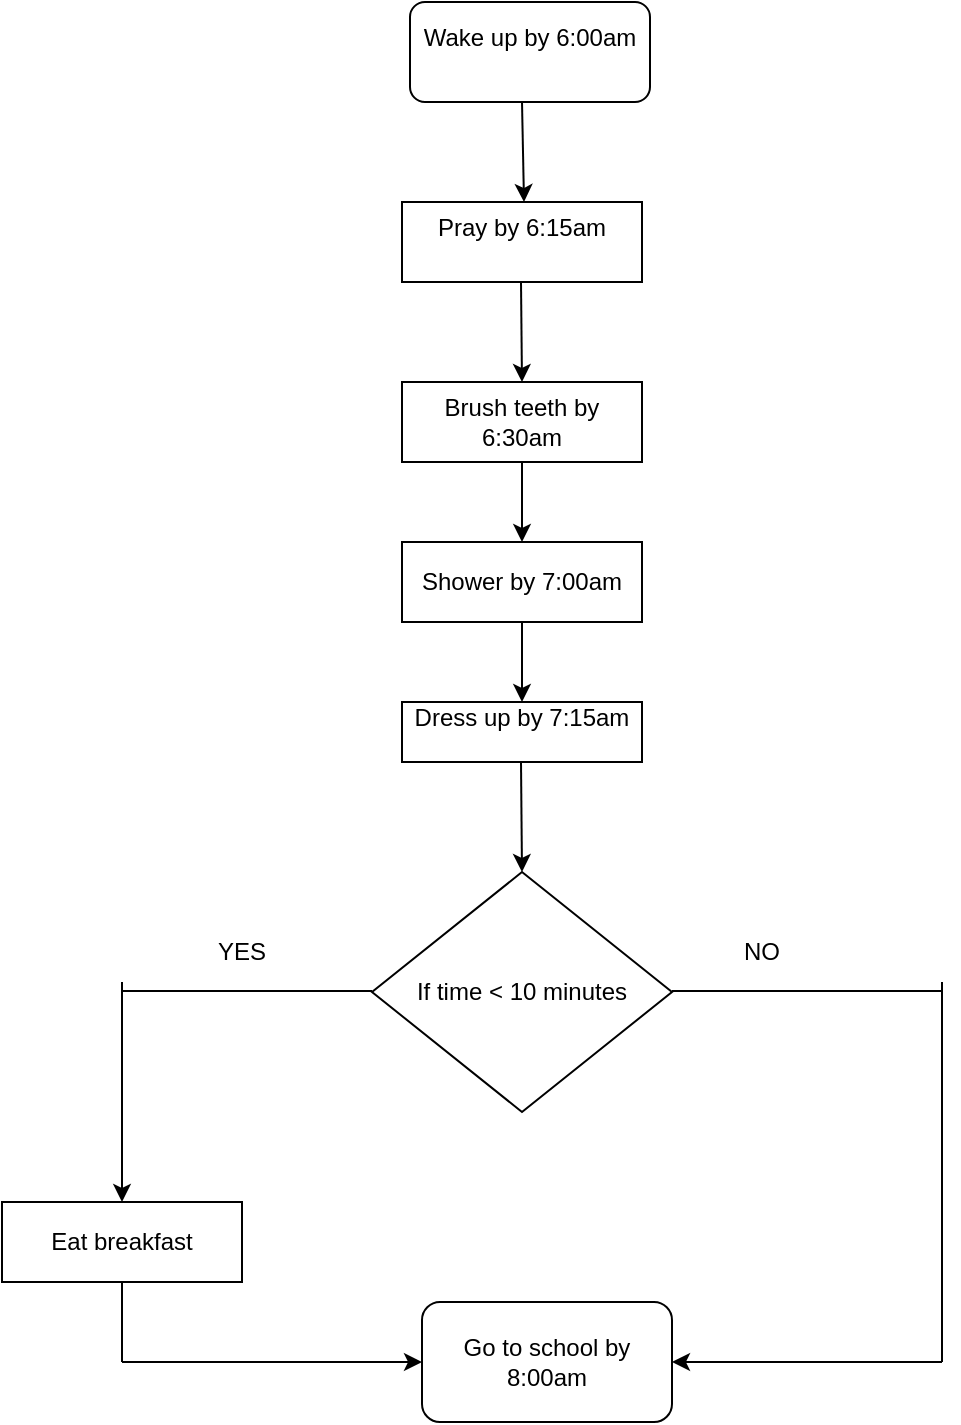 <mxfile version="24.2.1" type="device">
  <diagram name="Page-1" id="VbUhjEx8rblW9G_KD2AZ">
    <mxGraphModel dx="1034" dy="507" grid="1" gridSize="10" guides="1" tooltips="1" connect="1" arrows="1" fold="1" page="1" pageScale="1" pageWidth="827" pageHeight="1169" math="0" shadow="0">
      <root>
        <mxCell id="0" />
        <mxCell id="1" parent="0" />
        <mxCell id="03osAfNEXOYvgnm-0UF2-1" value="Wake up by 6:00am&lt;div&gt;&lt;br&gt;&lt;/div&gt;" style="rounded=1;whiteSpace=wrap;html=1;" vertex="1" parent="1">
          <mxGeometry x="354" y="30" width="120" height="50" as="geometry" />
        </mxCell>
        <mxCell id="03osAfNEXOYvgnm-0UF2-4" value="" style="endArrow=classic;html=1;rounded=0;" edge="1" parent="1">
          <mxGeometry width="50" height="50" relative="1" as="geometry">
            <mxPoint x="410" y="80" as="sourcePoint" />
            <mxPoint x="411" y="130" as="targetPoint" />
            <Array as="points">
              <mxPoint x="411" y="130" />
            </Array>
          </mxGeometry>
        </mxCell>
        <mxCell id="03osAfNEXOYvgnm-0UF2-5" value="Pray by 6:15am&lt;div&gt;&lt;br&gt;&lt;/div&gt;" style="rounded=0;whiteSpace=wrap;html=1;" vertex="1" parent="1">
          <mxGeometry x="350" y="130" width="120" height="40" as="geometry" />
        </mxCell>
        <mxCell id="03osAfNEXOYvgnm-0UF2-6" value="" style="endArrow=classic;html=1;rounded=0;" edge="1" parent="1">
          <mxGeometry width="50" height="50" relative="1" as="geometry">
            <mxPoint x="409.5" y="170" as="sourcePoint" />
            <mxPoint x="410" y="220" as="targetPoint" />
          </mxGeometry>
        </mxCell>
        <mxCell id="03osAfNEXOYvgnm-0UF2-9" value="" style="edgeStyle=orthogonalEdgeStyle;rounded=0;orthogonalLoop=1;jettySize=auto;html=1;" edge="1" parent="1" source="03osAfNEXOYvgnm-0UF2-7" target="03osAfNEXOYvgnm-0UF2-8">
          <mxGeometry relative="1" as="geometry" />
        </mxCell>
        <mxCell id="03osAfNEXOYvgnm-0UF2-7" value="Brush teeth by 6:30am" style="rounded=0;whiteSpace=wrap;html=1;" vertex="1" parent="1">
          <mxGeometry x="350" y="220" width="120" height="40" as="geometry" />
        </mxCell>
        <mxCell id="03osAfNEXOYvgnm-0UF2-11" value="" style="edgeStyle=orthogonalEdgeStyle;rounded=0;orthogonalLoop=1;jettySize=auto;html=1;" edge="1" parent="1" source="03osAfNEXOYvgnm-0UF2-8" target="03osAfNEXOYvgnm-0UF2-10">
          <mxGeometry relative="1" as="geometry" />
        </mxCell>
        <mxCell id="03osAfNEXOYvgnm-0UF2-8" value="Shower by 7:00am" style="whiteSpace=wrap;html=1;rounded=0;" vertex="1" parent="1">
          <mxGeometry x="350" y="300" width="120" height="40" as="geometry" />
        </mxCell>
        <mxCell id="03osAfNEXOYvgnm-0UF2-10" value="Dress up by 7:15am&lt;div&gt;&lt;br&gt;&lt;/div&gt;" style="whiteSpace=wrap;html=1;rounded=0;" vertex="1" parent="1">
          <mxGeometry x="350" y="380" width="120" height="30" as="geometry" />
        </mxCell>
        <mxCell id="03osAfNEXOYvgnm-0UF2-19" value="If time &amp;lt; 10 minutes" style="rhombus;whiteSpace=wrap;html=1;" vertex="1" parent="1">
          <mxGeometry x="335" y="465" width="150" height="120" as="geometry" />
        </mxCell>
        <mxCell id="03osAfNEXOYvgnm-0UF2-20" value="" style="endArrow=classic;html=1;rounded=0;entryX=0.5;entryY=0;entryDx=0;entryDy=0;" edge="1" parent="1" target="03osAfNEXOYvgnm-0UF2-19">
          <mxGeometry width="50" height="50" relative="1" as="geometry">
            <mxPoint x="409.5" y="410" as="sourcePoint" />
            <mxPoint x="409.5" y="480.04" as="targetPoint" />
          </mxGeometry>
        </mxCell>
        <mxCell id="03osAfNEXOYvgnm-0UF2-25" value="" style="endArrow=none;html=1;rounded=0;" edge="1" parent="1">
          <mxGeometry width="50" height="50" relative="1" as="geometry">
            <mxPoint x="210" y="524.5" as="sourcePoint" />
            <mxPoint x="335" y="524.5" as="targetPoint" />
          </mxGeometry>
        </mxCell>
        <mxCell id="03osAfNEXOYvgnm-0UF2-27" value="" style="endArrow=classic;html=1;rounded=0;" edge="1" parent="1">
          <mxGeometry width="50" height="50" relative="1" as="geometry">
            <mxPoint x="210" y="520" as="sourcePoint" />
            <mxPoint x="210" y="630" as="targetPoint" />
            <Array as="points">
              <mxPoint x="210" y="560" />
            </Array>
          </mxGeometry>
        </mxCell>
        <mxCell id="03osAfNEXOYvgnm-0UF2-29" value="Eat breakfast" style="rounded=0;whiteSpace=wrap;html=1;" vertex="1" parent="1">
          <mxGeometry x="150" y="630" width="120" height="40" as="geometry" />
        </mxCell>
        <mxCell id="03osAfNEXOYvgnm-0UF2-30" value="" style="endArrow=none;html=1;rounded=0;" edge="1" parent="1">
          <mxGeometry width="50" height="50" relative="1" as="geometry">
            <mxPoint x="485" y="524.5" as="sourcePoint" />
            <mxPoint x="620" y="524.5" as="targetPoint" />
          </mxGeometry>
        </mxCell>
        <mxCell id="03osAfNEXOYvgnm-0UF2-32" value="" style="endArrow=none;html=1;rounded=0;" edge="1" parent="1">
          <mxGeometry width="50" height="50" relative="1" as="geometry">
            <mxPoint x="620" y="710" as="sourcePoint" />
            <mxPoint x="620" y="520" as="targetPoint" />
          </mxGeometry>
        </mxCell>
        <mxCell id="03osAfNEXOYvgnm-0UF2-33" value="" style="endArrow=none;html=1;rounded=0;" edge="1" parent="1">
          <mxGeometry width="50" height="50" relative="1" as="geometry">
            <mxPoint x="210" y="710" as="sourcePoint" />
            <mxPoint x="210" y="670" as="targetPoint" />
          </mxGeometry>
        </mxCell>
        <mxCell id="03osAfNEXOYvgnm-0UF2-35" value="" style="endArrow=classic;html=1;rounded=0;" edge="1" parent="1">
          <mxGeometry width="50" height="50" relative="1" as="geometry">
            <mxPoint x="210" y="710" as="sourcePoint" />
            <mxPoint x="360" y="710" as="targetPoint" />
          </mxGeometry>
        </mxCell>
        <mxCell id="03osAfNEXOYvgnm-0UF2-37" value="" style="endArrow=classic;html=1;rounded=0;" edge="1" parent="1" target="03osAfNEXOYvgnm-0UF2-38">
          <mxGeometry width="50" height="50" relative="1" as="geometry">
            <mxPoint x="620" y="710" as="sourcePoint" />
            <mxPoint x="480" y="710" as="targetPoint" />
          </mxGeometry>
        </mxCell>
        <mxCell id="03osAfNEXOYvgnm-0UF2-38" value="Go to school by 8:00am" style="rounded=1;whiteSpace=wrap;html=1;" vertex="1" parent="1">
          <mxGeometry x="360" y="680" width="125" height="60" as="geometry" />
        </mxCell>
        <mxCell id="03osAfNEXOYvgnm-0UF2-39" value="YES" style="text;html=1;align=center;verticalAlign=middle;whiteSpace=wrap;rounded=0;" vertex="1" parent="1">
          <mxGeometry x="240" y="490" width="60" height="30" as="geometry" />
        </mxCell>
        <mxCell id="03osAfNEXOYvgnm-0UF2-40" value="NO" style="text;html=1;align=center;verticalAlign=middle;whiteSpace=wrap;rounded=0;" vertex="1" parent="1">
          <mxGeometry x="500" y="490" width="60" height="30" as="geometry" />
        </mxCell>
      </root>
    </mxGraphModel>
  </diagram>
</mxfile>
